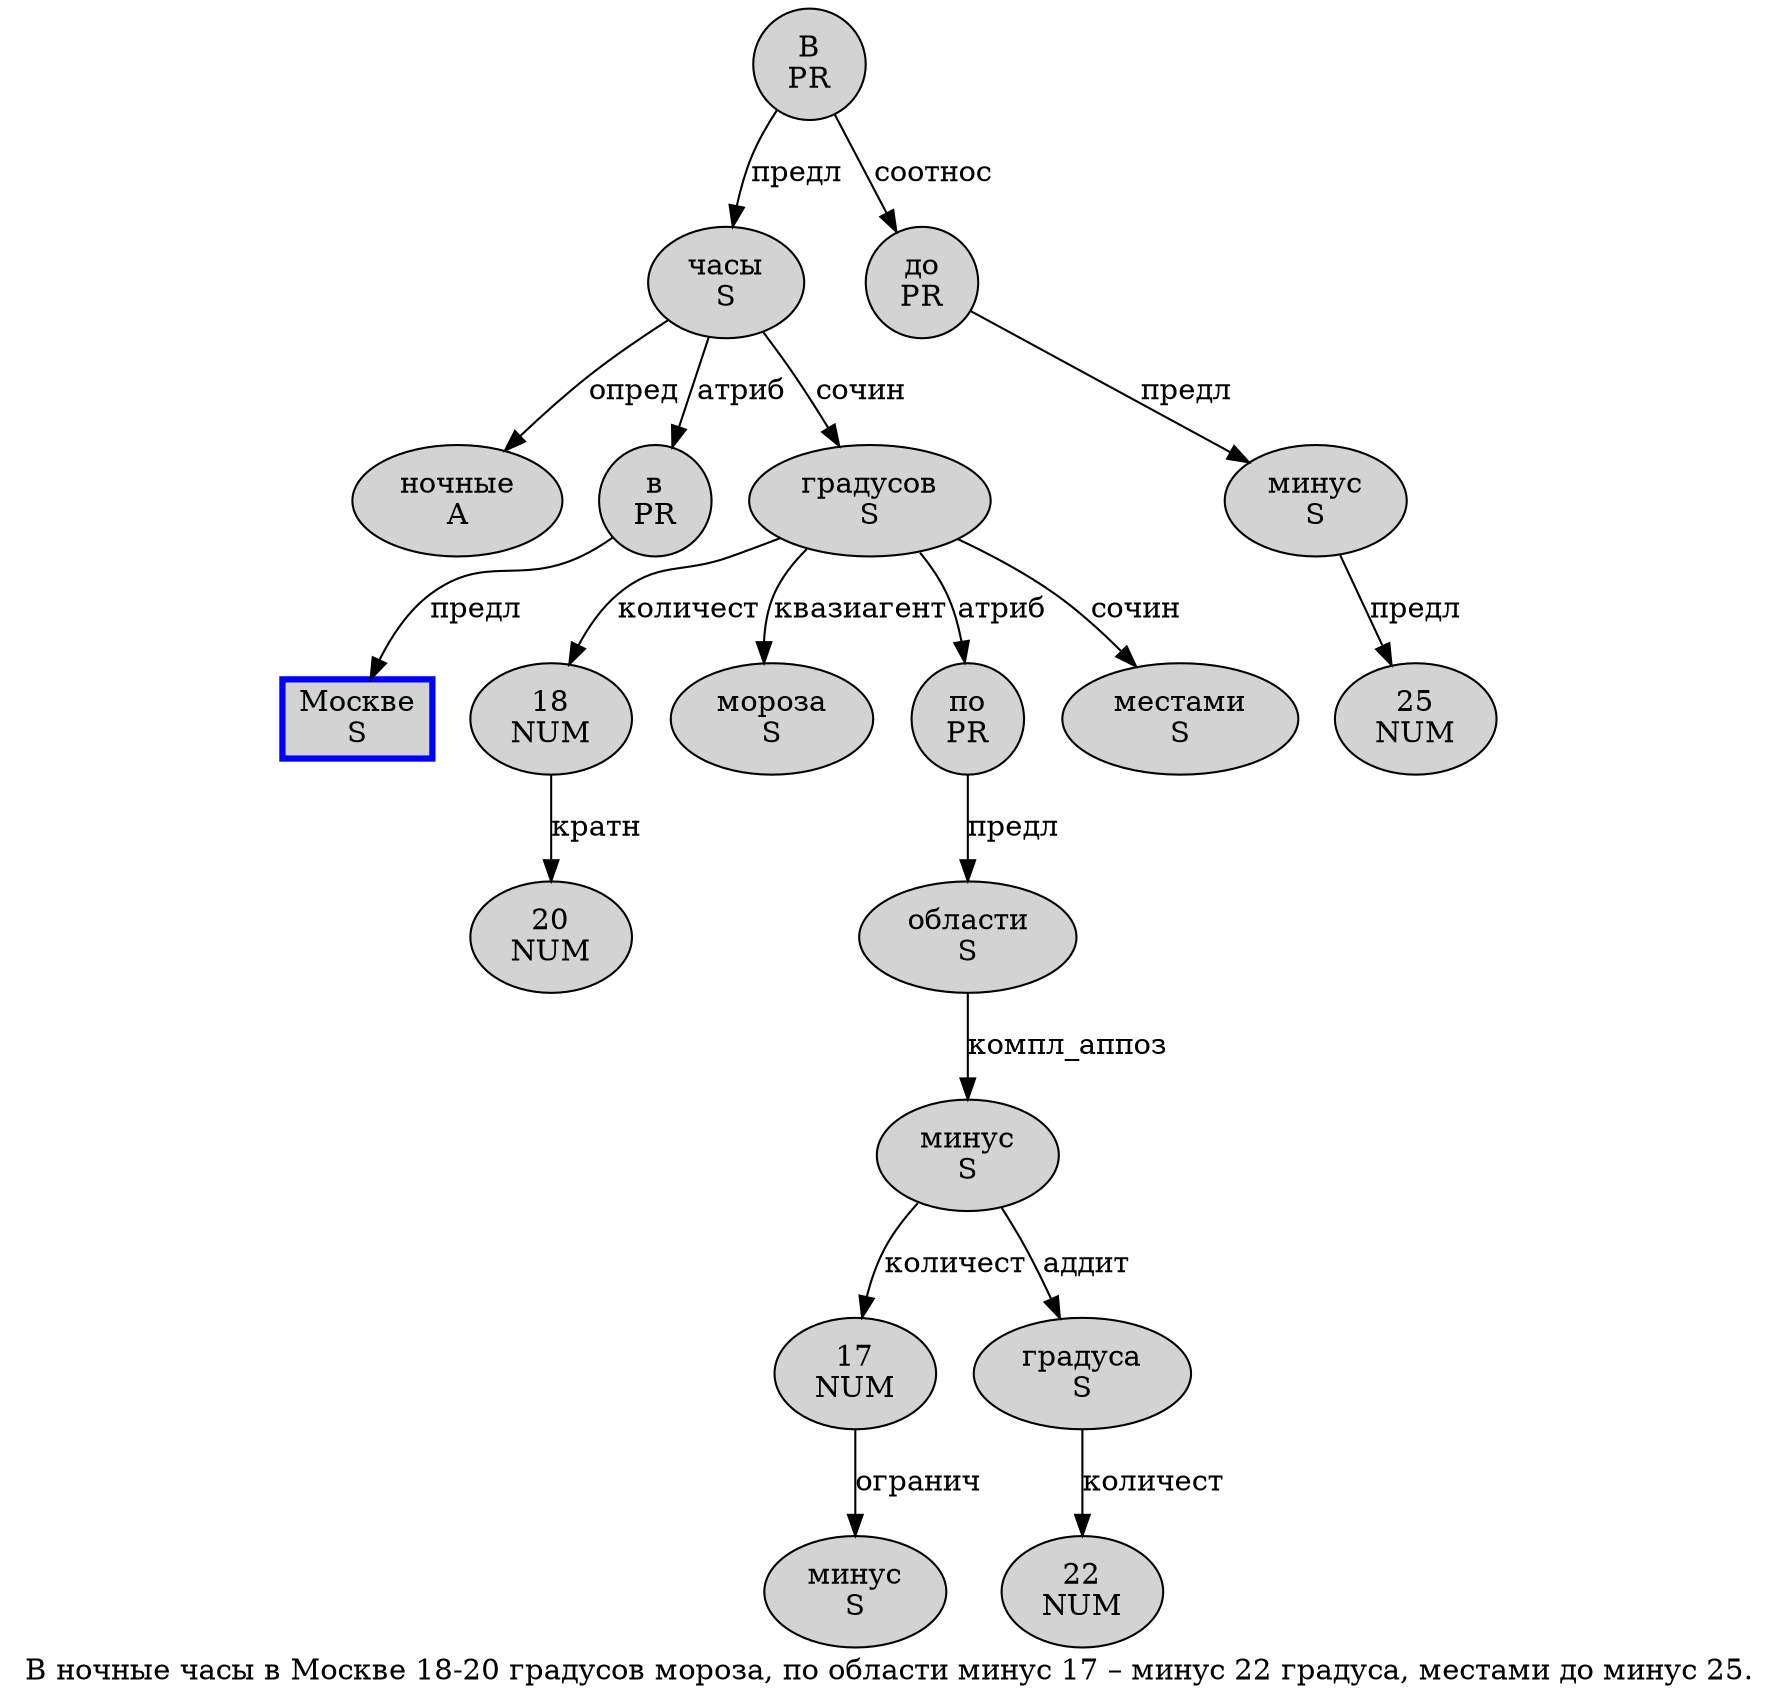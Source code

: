 digraph SENTENCE_676 {
	graph [label="В ночные часы в Москве 18-20 градусов мороза, по области минус 17 – минус 22 градуса, местами до минус 25."]
	node [style=filled]
		0 [label="В
PR" color="" fillcolor=lightgray penwidth=1 shape=ellipse]
		1 [label="ночные
A" color="" fillcolor=lightgray penwidth=1 shape=ellipse]
		2 [label="часы
S" color="" fillcolor=lightgray penwidth=1 shape=ellipse]
		3 [label="в
PR" color="" fillcolor=lightgray penwidth=1 shape=ellipse]
		4 [label="Москве
S" color=blue fillcolor=lightgray penwidth=3 shape=box]
		5 [label="18
NUM" color="" fillcolor=lightgray penwidth=1 shape=ellipse]
		7 [label="20
NUM" color="" fillcolor=lightgray penwidth=1 shape=ellipse]
		8 [label="градусов
S" color="" fillcolor=lightgray penwidth=1 shape=ellipse]
		9 [label="мороза
S" color="" fillcolor=lightgray penwidth=1 shape=ellipse]
		11 [label="по
PR" color="" fillcolor=lightgray penwidth=1 shape=ellipse]
		12 [label="области
S" color="" fillcolor=lightgray penwidth=1 shape=ellipse]
		13 [label="минус
S" color="" fillcolor=lightgray penwidth=1 shape=ellipse]
		14 [label="17
NUM" color="" fillcolor=lightgray penwidth=1 shape=ellipse]
		16 [label="минус
S" color="" fillcolor=lightgray penwidth=1 shape=ellipse]
		17 [label="22
NUM" color="" fillcolor=lightgray penwidth=1 shape=ellipse]
		18 [label="градуса
S" color="" fillcolor=lightgray penwidth=1 shape=ellipse]
		20 [label="местами
S" color="" fillcolor=lightgray penwidth=1 shape=ellipse]
		21 [label="до
PR" color="" fillcolor=lightgray penwidth=1 shape=ellipse]
		22 [label="минус
S" color="" fillcolor=lightgray penwidth=1 shape=ellipse]
		23 [label="25
NUM" color="" fillcolor=lightgray penwidth=1 shape=ellipse]
			3 -> 4 [label="предл"]
			11 -> 12 [label="предл"]
			2 -> 1 [label="опред"]
			2 -> 3 [label="атриб"]
			2 -> 8 [label="сочин"]
			14 -> 13 [label="огранич"]
			8 -> 5 [label="количест"]
			8 -> 9 [label="квазиагент"]
			8 -> 11 [label="атриб"]
			8 -> 20 [label="сочин"]
			12 -> 16 [label="компл_аппоз"]
			16 -> 14 [label="количест"]
			16 -> 18 [label="аддит"]
			22 -> 23 [label="предл"]
			18 -> 17 [label="количест"]
			5 -> 7 [label="кратн"]
			0 -> 2 [label="предл"]
			0 -> 21 [label="соотнос"]
			21 -> 22 [label="предл"]
}